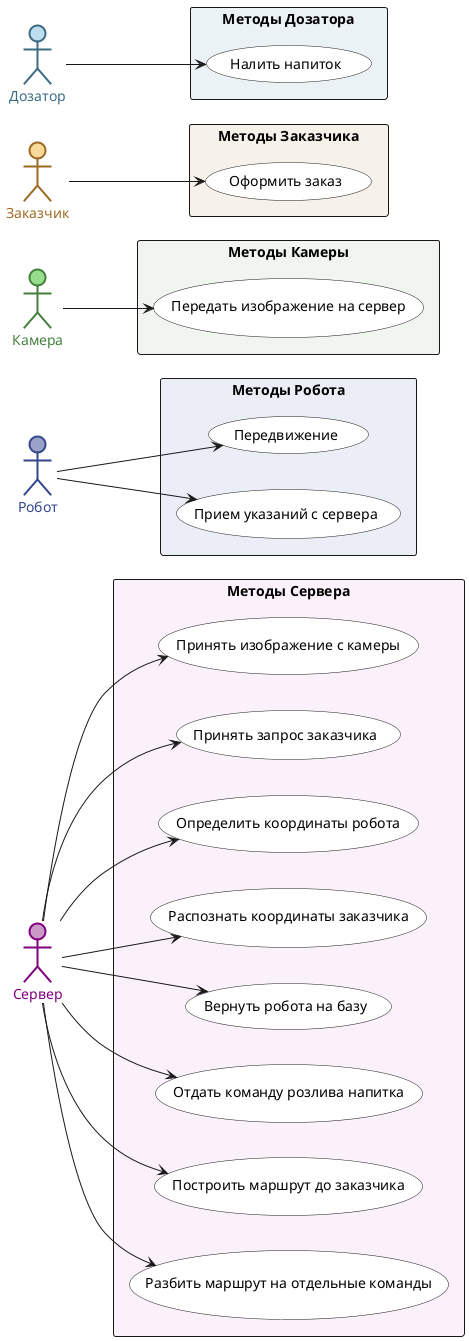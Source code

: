 @startuml
left to right direction

:Сервер: #CA99C6;line:purple;line.bold;text:purple
:Робот: #99A3CA;line:35478C;line.bold;text:35478C
:Камера: #97DD8E;line:43813B;line.bold;text:43813B
:Заказчик: #F9D99A;line:9F6923;line.bold;text:9F6923
:Дозатор: #BCDEEE;line:3B6C83;line.bold;text:3B6C83

rectangle "Методы Сервера" #FBF1FB{
   usecase "Принять изображение с камеры" as SUC0  #FFFFFF
   usecase "Принять запрос заказчика" as SUC1 #FFFFFF
   usecase "Определить координаты робота" as SUC2 #FFFFFF
   usecase "Распознать координаты заказчика" as SUC3 #FFFFFF
   usecase "Вернуть робота на базу" as SUC4 #FFFFFF
   usecase "Отдать команду розлива напитка" as SUC5 #FFFFFF
   usecase "Построить маршрут до заказчика" as SUC6 #FFFFFF
   usecase "Разбить маршрут на отдельные команды" as SUC7 #FFFFFF
}

rectangle "Методы Робота" #EBEEF7{
   usecase "Передвижение" as RUC0 #FFFFFF
   usecase "Прием указаний с сервера" as RUC1 #FFFFFF
}

rectangle "Методы Камеры" #F0F6EF{
   usecase "Передать изображение на сервер" as СUC0 #FFFFFF
}

rectangle "Методы Заказчика" #F6F2EA{
   usecase "Оформить заказ" as ZUC0 #FFFFFF
}

rectangle "Методы Дозатора" #EBF2F5{
   usecase "Налить напиток" as DUC0 #FFFFFF
}

Сервер --> SUC0
Сервер --> SUC1
Сервер --> SUC2
Сервер --> SUC3
Сервер --> SUC4
Сервер --> SUC5
Сервер --> SUC6
Сервер --> SUC7

Робот --> RUC0
Робот --> RUC1

Камера --> СUC0

Заказчик --> ZUC0

Дозатор --> DUC0

@enduml
